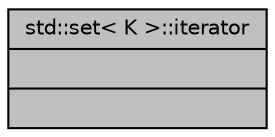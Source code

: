 digraph "std::set&lt; K &gt;::iterator"
{
  edge [fontname="Helvetica",fontsize="10",labelfontname="Helvetica",labelfontsize="10"];
  node [fontname="Helvetica",fontsize="10",shape=record];
  Node624 [label="{std::set\< K \>::iterator\n||}",height=0.2,width=0.4,color="black", fillcolor="grey75", style="filled", fontcolor="black"];
}
